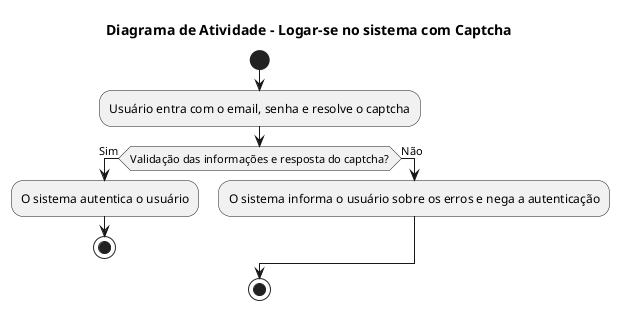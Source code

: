 @startuml

title Diagrama de Atividade - Logar-se no sistema com Captcha

start
:Usuário entra com o email, senha e resolve o captcha;
if (Validação das informações e resposta do captcha?) then (Sim)
    :O sistema autentica o usuário;
    stop
else (Não)
    :O sistema informa o usuário sobre os erros e nega a autenticação;
endif
stop

@enduml
